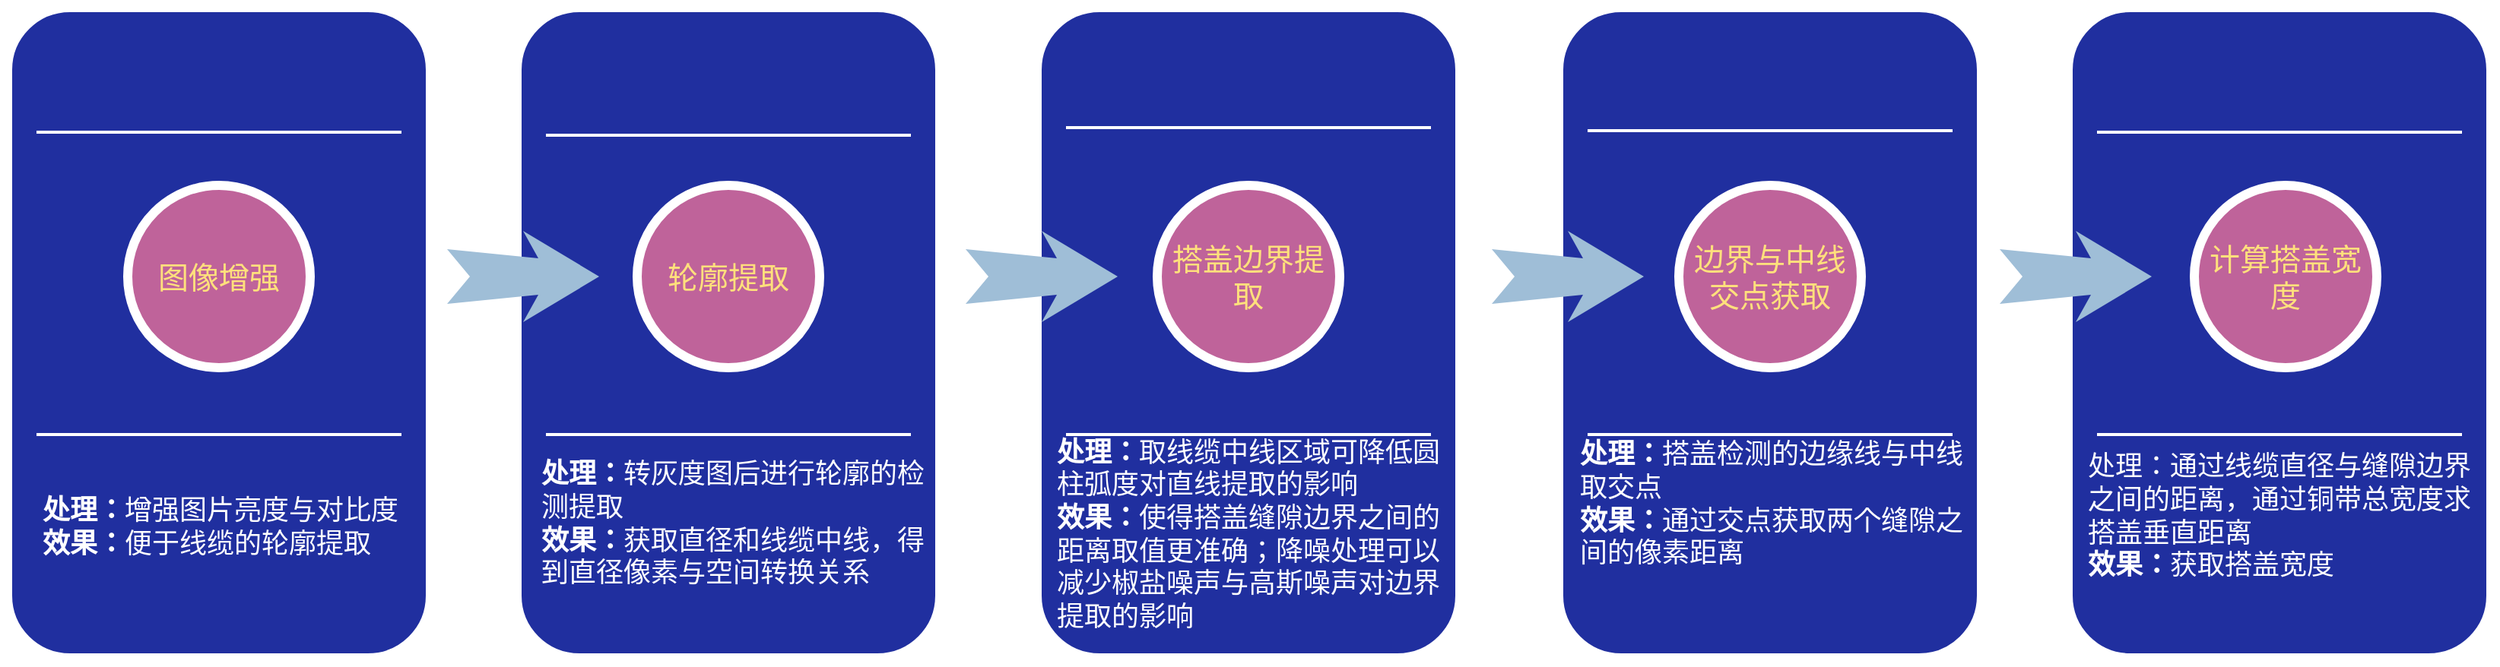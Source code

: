 <mxfile version="20.6.0" type="github">
  <diagram name="Page-1" id="12e1b939-464a-85fe-373e-61e167be1490">
    <mxGraphModel dx="382" dy="68" grid="0" gridSize="10" guides="1" tooltips="1" connect="1" arrows="1" fold="1" page="0" pageScale="1.5" pageWidth="1169" pageHeight="826" background="none" math="0" shadow="0">
      <root>
        <mxCell id="0" />
        <mxCell id="1" parent="0" />
        <mxCell id="60da8b9f42644d3a-17" value="" style="whiteSpace=wrap;html=1;rounded=1;shadow=0;strokeWidth=8;fontSize=20;align=center;fillColor=#202F9F;strokeColor=#FFFFFF;container=0;" parent="1" vertex="1">
          <mxGeometry x="808" y="405" width="280" height="430" as="geometry" />
        </mxCell>
        <mxCell id="60da8b9f42644d3a-19" value="&lt;b&gt;处理：&lt;/b&gt;转灰度图后进行轮廓的检测提取&lt;br&gt;&lt;b&gt;效果：&lt;/b&gt;获取直径和线缆中线，得到直径像素与空间转换关系" style="text;html=1;strokeColor=none;fillColor=none;align=left;verticalAlign=middle;whiteSpace=wrap;rounded=0;shadow=0;fontSize=18;fontColor=#FFFFFF;container=0;" parent="1" vertex="1">
          <mxGeometry x="822.5" y="701" width="254.5" height="90" as="geometry" />
        </mxCell>
        <mxCell id="60da8b9f42644d3a-20" value="" style="line;strokeWidth=2;html=1;rounded=0;shadow=0;fontSize=27;align=center;fillColor=none;strokeColor=#FFFFFF;" parent="1" vertex="1">
          <mxGeometry x="828" y="485" width="240" height="10" as="geometry" />
        </mxCell>
        <mxCell id="60da8b9f42644d3a-21" value="" style="line;strokeWidth=2;html=1;rounded=0;shadow=0;fontSize=27;align=center;fillColor=none;strokeColor=#FFFFFF;" parent="1" vertex="1">
          <mxGeometry x="828" y="682" width="240" height="10" as="geometry" />
        </mxCell>
        <mxCell id="60da8b9f42644d3a-23" value="" style="html=1;shadow=0;dashed=0;align=center;verticalAlign=middle;shape=mxgraph.arrows2.stylisedArrow;dy=0.6;dx=40;notch=15;feather=0.4;rounded=0;strokeWidth=1;fontSize=27;strokeColor=none;fillColor=#9FBED7;" parent="1" vertex="1">
          <mxGeometry x="763" y="553" width="100" height="60" as="geometry" />
        </mxCell>
        <mxCell id="60da8b9f42644d3a-29" value="轮廓提取" style="ellipse;whiteSpace=wrap;html=1;rounded=0;shadow=0;strokeWidth=6;fontSize=20;align=center;fillColor=#BF639A;strokeColor=#FFFFFF;fontColor=#FFE07C;container=0;" parent="1" vertex="1">
          <mxGeometry x="888" y="523" width="120" height="120" as="geometry" />
        </mxCell>
        <mxCell id="60da8b9f42644d3a-31" value="" style="whiteSpace=wrap;html=1;rounded=1;shadow=0;strokeWidth=8;fontSize=20;align=center;fillColor=#202F9F;strokeColor=#FFFFFF;container=0;" parent="1" vertex="1">
          <mxGeometry x="1150" y="405" width="280" height="430" as="geometry" />
        </mxCell>
        <mxCell id="60da8b9f42644d3a-33" value="&lt;b&gt;处理：&lt;/b&gt;取线缆中线区域可降低圆柱弧度对直线提取的影响&lt;br&gt;&lt;b&gt;效果：&lt;/b&gt;使得搭盖缝隙边界之间的距离取值更准确；降噪处理可以减少椒盐噪声与高斯噪声对边界提取的影响" style="text;html=1;strokeColor=none;fillColor=none;align=left;verticalAlign=middle;whiteSpace=wrap;rounded=0;shadow=0;fontSize=18;fontColor=#FFFFFF;container=0;" parent="1" vertex="1">
          <mxGeometry x="1162" y="708" width="260" height="90" as="geometry" />
        </mxCell>
        <mxCell id="60da8b9f42644d3a-34" value="" style="line;strokeWidth=2;html=1;rounded=0;shadow=0;fontSize=27;align=center;fillColor=none;strokeColor=#FFFFFF;" parent="1" vertex="1">
          <mxGeometry x="1170" y="480" width="240" height="10" as="geometry" />
        </mxCell>
        <mxCell id="60da8b9f42644d3a-35" value="" style="line;strokeWidth=2;html=1;rounded=0;shadow=0;fontSize=27;align=center;fillColor=none;strokeColor=#FFFFFF;" parent="1" vertex="1">
          <mxGeometry x="1170" y="682" width="240" height="10" as="geometry" />
        </mxCell>
        <mxCell id="60da8b9f42644d3a-37" value="" style="html=1;shadow=0;dashed=0;align=center;verticalAlign=middle;shape=mxgraph.arrows2.stylisedArrow;dy=0.6;dx=40;notch=15;feather=0.4;rounded=0;strokeWidth=1;fontSize=27;strokeColor=none;fillColor=#9FBED7;" parent="1" vertex="1">
          <mxGeometry x="1104" y="553" width="100" height="60" as="geometry" />
        </mxCell>
        <mxCell id="60da8b9f42644d3a-38" value="搭盖边界提取" style="ellipse;whiteSpace=wrap;html=1;rounded=0;shadow=0;strokeWidth=6;fontSize=20;align=center;fillColor=#BF639A;strokeColor=#FFFFFF;fontColor=#FFE07C;container=0;" parent="1" vertex="1">
          <mxGeometry x="1230" y="523" width="120" height="120" as="geometry" />
        </mxCell>
        <mxCell id="bJDOVTNRnxj50xf65BV4-1" value="" style="whiteSpace=wrap;html=1;rounded=1;shadow=0;strokeWidth=8;fontSize=20;align=center;fillColor=#202F9F;strokeColor=#FFFFFF;container=0;" parent="1" vertex="1">
          <mxGeometry x="1493" y="405" width="280" height="430" as="geometry" />
        </mxCell>
        <mxCell id="bJDOVTNRnxj50xf65BV4-3" value="&lt;b&gt;处理：&lt;/b&gt;搭盖检测的边缘线与中线取交点&lt;br&gt;&lt;b&gt;效果：&lt;/b&gt;通过交点获取两个缝隙之间的像素距离" style="text;html=1;strokeColor=none;fillColor=none;align=left;verticalAlign=middle;whiteSpace=wrap;rounded=0;shadow=0;fontSize=18;fontColor=#FFFFFF;container=0;" parent="1" vertex="1">
          <mxGeometry x="1506" y="688" width="267" height="90" as="geometry" />
        </mxCell>
        <mxCell id="bJDOVTNRnxj50xf65BV4-4" value="" style="line;strokeWidth=2;html=1;rounded=0;shadow=0;fontSize=27;align=center;fillColor=none;strokeColor=#FFFFFF;" parent="1" vertex="1">
          <mxGeometry x="1513" y="482" width="240" height="10" as="geometry" />
        </mxCell>
        <mxCell id="bJDOVTNRnxj50xf65BV4-5" value="" style="line;strokeWidth=2;html=1;rounded=0;shadow=0;fontSize=27;align=center;fillColor=none;strokeColor=#FFFFFF;" parent="1" vertex="1">
          <mxGeometry x="1513" y="682" width="240" height="10" as="geometry" />
        </mxCell>
        <mxCell id="bJDOVTNRnxj50xf65BV4-7" value="边界与中线交点获取" style="ellipse;whiteSpace=wrap;html=1;rounded=0;shadow=0;strokeWidth=6;fontSize=20;align=center;fillColor=#BF639A;strokeColor=#FFFFFF;fontColor=#FFE07C;container=0;" parent="1" vertex="1">
          <mxGeometry x="1573" y="523" width="120" height="120" as="geometry" />
        </mxCell>
        <mxCell id="bJDOVTNRnxj50xf65BV4-6" value="" style="html=1;shadow=0;dashed=0;align=center;verticalAlign=middle;shape=mxgraph.arrows2.stylisedArrow;dy=0.6;dx=40;notch=15;feather=0.4;rounded=0;strokeWidth=1;fontSize=27;strokeColor=none;fillColor=#9FBED7;" parent="1" vertex="1">
          <mxGeometry x="1450" y="553" width="100" height="60" as="geometry" />
        </mxCell>
        <mxCell id="bJDOVTNRnxj50xf65BV4-12" value="" style="whiteSpace=wrap;html=1;rounded=1;shadow=0;strokeWidth=8;fontSize=20;align=center;fillColor=#202F9F;strokeColor=#FFFFFF;container=0;" parent="1" vertex="1">
          <mxGeometry x="1828" y="405" width="280" height="430" as="geometry" />
        </mxCell>
        <mxCell id="bJDOVTNRnxj50xf65BV4-13" value="&lt;span style=&quot;background-color: initial;&quot;&gt;处理：通过线缆直径与缝隙边界之间的距离，通过铜带总宽度求搭盖垂直距离&lt;br&gt;&lt;b&gt;效果：&lt;/b&gt;获取搭盖宽度&lt;br&gt;&lt;/span&gt;" style="text;html=1;strokeColor=none;fillColor=none;align=left;verticalAlign=middle;whiteSpace=wrap;rounded=0;shadow=0;fontSize=18;fontColor=#FFFFFF;container=0;" parent="1" vertex="1">
          <mxGeometry x="1840" y="696" width="268" height="90" as="geometry" />
        </mxCell>
        <mxCell id="bJDOVTNRnxj50xf65BV4-14" value="" style="line;strokeWidth=2;html=1;rounded=0;shadow=0;fontSize=27;align=center;fillColor=none;strokeColor=#FFFFFF;" parent="1" vertex="1">
          <mxGeometry x="1848" y="483" width="240" height="10" as="geometry" />
        </mxCell>
        <mxCell id="bJDOVTNRnxj50xf65BV4-15" value="" style="line;strokeWidth=2;html=1;rounded=0;shadow=0;fontSize=27;align=center;fillColor=none;strokeColor=#FFFFFF;" parent="1" vertex="1">
          <mxGeometry x="1848" y="682" width="240" height="10" as="geometry" />
        </mxCell>
        <mxCell id="bJDOVTNRnxj50xf65BV4-16" value="计算搭盖宽度" style="ellipse;whiteSpace=wrap;html=1;rounded=0;shadow=0;strokeWidth=6;fontSize=20;align=center;fillColor=#BF639A;strokeColor=#FFFFFF;fontColor=#FFE07C;container=0;" parent="1" vertex="1">
          <mxGeometry x="1912" y="523" width="120" height="120" as="geometry" />
        </mxCell>
        <mxCell id="bJDOVTNRnxj50xf65BV4-17" value="" style="html=1;shadow=0;dashed=0;align=center;verticalAlign=middle;shape=mxgraph.arrows2.stylisedArrow;dy=0.6;dx=40;notch=15;feather=0.4;rounded=0;strokeWidth=1;fontSize=27;strokeColor=none;fillColor=#9FBED7;" parent="1" vertex="1">
          <mxGeometry x="1784" y="553" width="100" height="60" as="geometry" />
        </mxCell>
        <mxCell id="60da8b9f42644d3a-2" value="" style="whiteSpace=wrap;html=1;rounded=1;shadow=0;strokeWidth=8;fontSize=20;align=center;fillColor=#202F9F;strokeColor=#FFFFFF;container=0;" parent="1" vertex="1">
          <mxGeometry x="473" y="405" width="280" height="430" as="geometry" />
        </mxCell>
        <mxCell id="60da8b9f42644d3a-4" value="&lt;b&gt;处理：&lt;/b&gt;增强图片亮度与对比度&lt;b&gt;效果：&lt;/b&gt;便于线缆的轮廓提取" style="text;html=1;strokeColor=none;fillColor=none;align=left;verticalAlign=middle;whiteSpace=wrap;rounded=0;shadow=0;fontSize=18;fontColor=#FFFFFF;container=0;" parent="1" vertex="1">
          <mxGeometry x="495" y="703" width="236" height="90" as="geometry" />
        </mxCell>
        <mxCell id="60da8b9f42644d3a-6" value="" style="line;strokeWidth=2;html=1;rounded=0;shadow=0;fontSize=27;align=center;fillColor=none;strokeColor=#FFFFFF;container=0;" parent="1" vertex="1">
          <mxGeometry x="493" y="483" width="240" height="10" as="geometry" />
        </mxCell>
        <mxCell id="60da8b9f42644d3a-7" value="" style="line;strokeWidth=2;html=1;rounded=0;shadow=0;fontSize=27;align=center;fillColor=none;strokeColor=#FFFFFF;container=0;" parent="1" vertex="1">
          <mxGeometry x="493" y="682" width="240" height="10" as="geometry" />
        </mxCell>
        <mxCell id="60da8b9f42644d3a-22" value="图像增强" style="ellipse;whiteSpace=wrap;html=1;rounded=0;shadow=0;strokeWidth=6;fontSize=20;align=center;fillColor=#BF639A;strokeColor=#FFFFFF;fontColor=#FFE07C;container=0;" parent="1" vertex="1">
          <mxGeometry x="553" y="523" width="120" height="120" as="geometry" />
        </mxCell>
      </root>
    </mxGraphModel>
  </diagram>
</mxfile>
